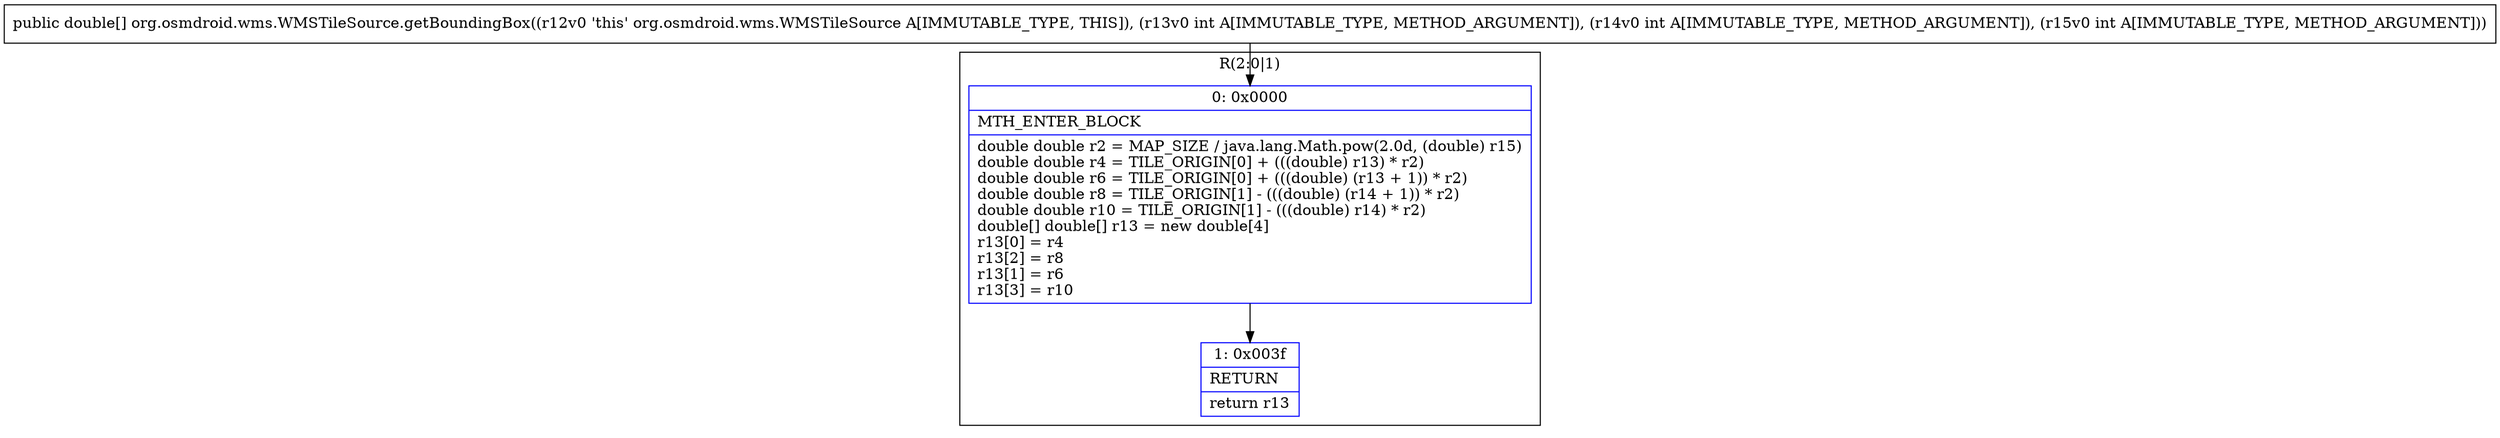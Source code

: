 digraph "CFG fororg.osmdroid.wms.WMSTileSource.getBoundingBox(III)[D" {
subgraph cluster_Region_1809612934 {
label = "R(2:0|1)";
node [shape=record,color=blue];
Node_0 [shape=record,label="{0\:\ 0x0000|MTH_ENTER_BLOCK\l|double double r2 = MAP_SIZE \/ java.lang.Math.pow(2.0d, (double) r15)\ldouble double r4 = TILE_ORIGIN[0] + (((double) r13) * r2)\ldouble double r6 = TILE_ORIGIN[0] + (((double) (r13 + 1)) * r2)\ldouble double r8 = TILE_ORIGIN[1] \- (((double) (r14 + 1)) * r2)\ldouble double r10 = TILE_ORIGIN[1] \- (((double) r14) * r2)\ldouble[] double[] r13 = new double[4]\lr13[0] = r4\lr13[2] = r8\lr13[1] = r6\lr13[3] = r10\l}"];
Node_1 [shape=record,label="{1\:\ 0x003f|RETURN\l|return r13\l}"];
}
MethodNode[shape=record,label="{public double[] org.osmdroid.wms.WMSTileSource.getBoundingBox((r12v0 'this' org.osmdroid.wms.WMSTileSource A[IMMUTABLE_TYPE, THIS]), (r13v0 int A[IMMUTABLE_TYPE, METHOD_ARGUMENT]), (r14v0 int A[IMMUTABLE_TYPE, METHOD_ARGUMENT]), (r15v0 int A[IMMUTABLE_TYPE, METHOD_ARGUMENT])) }"];
MethodNode -> Node_0;
Node_0 -> Node_1;
}

